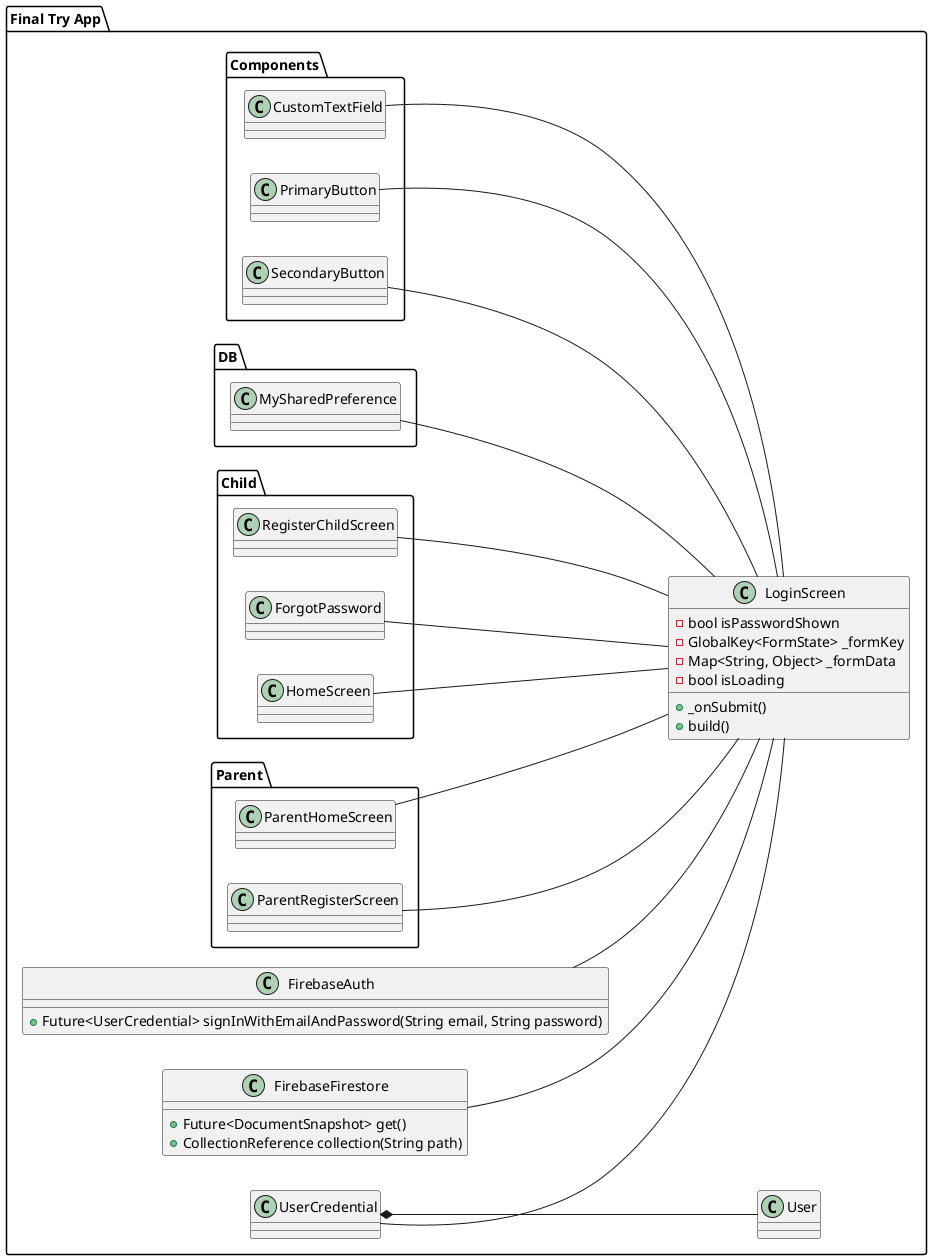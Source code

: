 @startuml

left to right direction

!define SPRITESURL https://raw.githubusercontent.com/rabelenda/cicon-plantuml-sprites/v1.1/sprites
!define ICONSIZE 18

!define ICONURL(icon) SPRITESURL + "/" + icon + ".png"


!define MYICON(icon) !defineicon(icon) ICONURL(icon)


package "Final Try App" {
  package "Components" {
    class CustomTextField
    class PrimaryButton
    class SecondaryButton
  }
  package "DB" {
    class MySharedPreference
  }
  package "Child" {
    class RegisterChildScreen
    class ForgotPassword
    class HomeScreen
  }
  package "Parent" {
    class ParentHomeScreen
    class ParentRegisterScreen
  }
  class LoginScreen {
    - bool isPasswordShown
    - GlobalKey<FormState> _formKey
    - Map<String, Object> _formData
    - bool isLoading
    + _onSubmit()
    + build()
  }

  class FirebaseAuth {
    + Future<UserCredential> signInWithEmailAndPassword(String email, String password)
  }

  class FirebaseFirestore {
    + Future<DocumentSnapshot> get()
    + CollectionReference collection(String path)
  }

  class UserCredential
  class User

  CustomTextField -- LoginScreen
  PrimaryButton -- LoginScreen
  SecondaryButton -- LoginScreen
  MySharedPreference -- LoginScreen
  RegisterChildScreen -- LoginScreen
  ForgotPassword -- LoginScreen
  HomeScreen -- LoginScreen
  ParentHomeScreen -- LoginScreen
  ParentRegisterScreen -- LoginScreen
  FirebaseAuth -- LoginScreen
  FirebaseFirestore -- LoginScreen
  UserCredential -- LoginScreen
  UserCredential *-- User
}

@enduml
